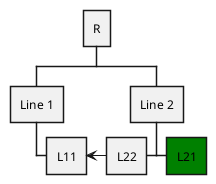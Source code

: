 {
  "sha1": "ey1ryrfp3q481y99nio21bz8zn78ogs",
  "insertion": {
    "when": "2025-09-25T19:50:52.735Z",
    "user": "plantuml@gmail.com"
  }
}
@startwbs
* R
** Line 1
***(l1) L11
** Line 2
***[#green] L21
***(l2)< L22

l2 -> l1
@endwbs

